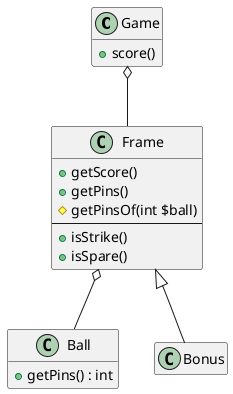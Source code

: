 @startuml

hide empty members
skinparam shadowing    false
skinparam packageStyle rect


class "Game" as game {
    +score()
}

class "Frame" as frame {
    +getScore()
    +getPins()
    #getPinsOf(int $ball)
    --
    +isStrike()
    +isSpare()
}

class "Ball" as ball {
    +getPins() : int
}

class "Bonus" as bonus {
}

game  o--  frame
frame <|-- bonus
frame o--  ball


@enduml
